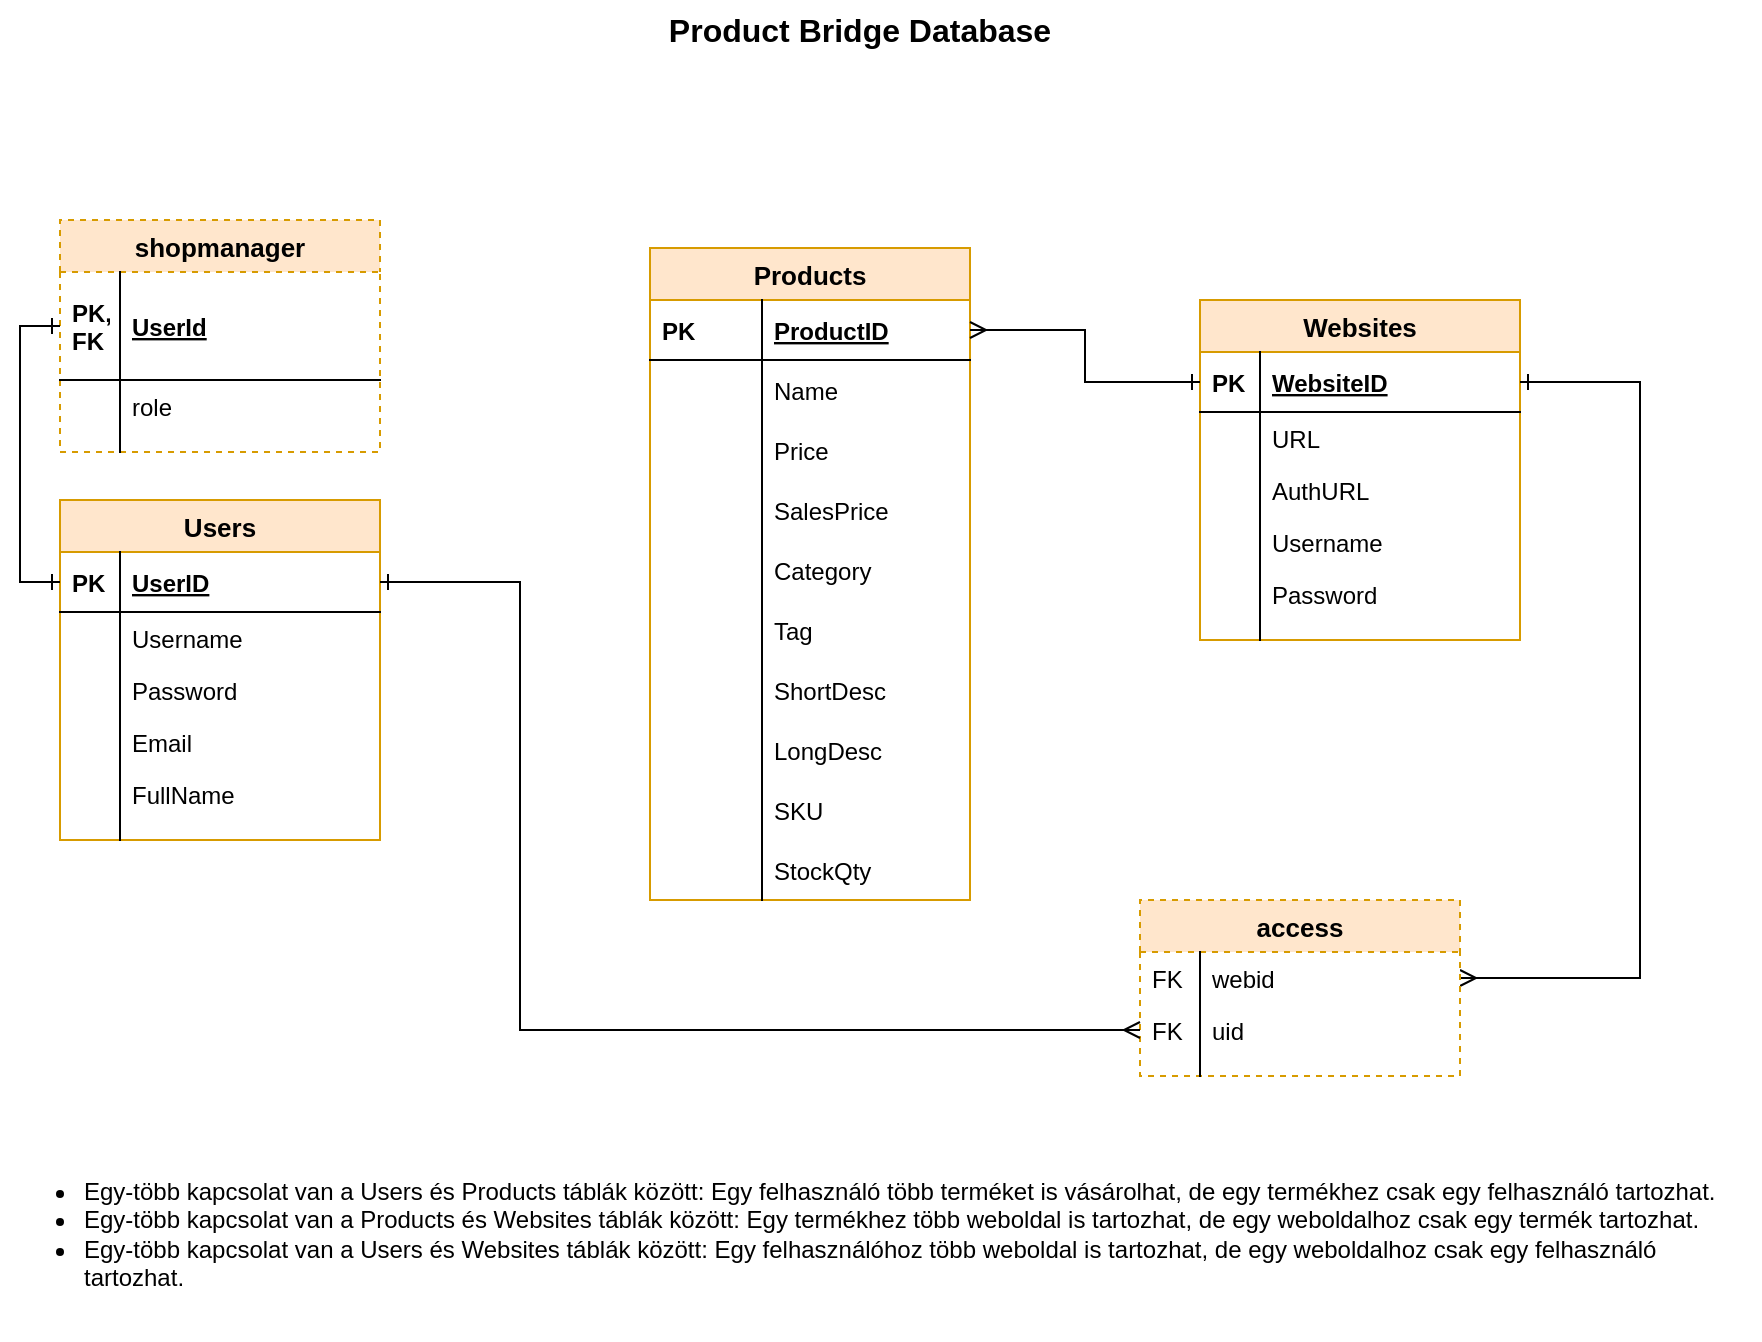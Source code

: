 <mxfile version="23.1.6" type="device">
  <diagram id="cdb5e136-1861-7ef1-5e76-c57f7e18aa8d" name="ERD Data Structure - Habit Tracker App">
    <mxGraphModel dx="954" dy="566" grid="1" gridSize="10" guides="1" tooltips="1" connect="1" arrows="1" fold="1" page="1" pageScale="1" pageWidth="1100" pageHeight="850" math="0" shadow="0">
      <root>
        <mxCell id="0" />
        <mxCell id="1" parent="0" />
        <mxCell id="4a63a70a29bb4ada-1" value="Users" style="swimlane;fontStyle=1;childLayout=stackLayout;horizontal=1;startSize=26;fillColor=#ffe6cc;horizontalStack=0;resizeParent=1;resizeParentMax=0;resizeLast=0;collapsible=1;marginBottom=0;swimlaneFillColor=#ffffff;align=center;strokeWidth=1;fontSize=13;strokeColor=#d79b00;" parent="1" vertex="1">
          <mxGeometry x="150" y="300" width="160" height="170" as="geometry" />
        </mxCell>
        <mxCell id="4a63a70a29bb4ada-2" value="UserID" style="shape=partialRectangle;top=0;left=0;right=0;bottom=1;align=left;verticalAlign=middle;fillColor=none;spacingLeft=34;spacingRight=4;overflow=hidden;rotatable=0;points=[[0,0.5],[1,0.5]];portConstraint=eastwest;dropTarget=0;fontStyle=5;" parent="4a63a70a29bb4ada-1" vertex="1">
          <mxGeometry y="26" width="160" height="30" as="geometry" />
        </mxCell>
        <mxCell id="4a63a70a29bb4ada-3" value="PK" style="shape=partialRectangle;top=0;left=0;bottom=0;fillColor=none;align=left;verticalAlign=middle;spacingLeft=4;spacingRight=4;overflow=hidden;rotatable=0;points=[];portConstraint=eastwest;part=1;fontStyle=1" parent="4a63a70a29bb4ada-2" vertex="1" connectable="0">
          <mxGeometry width="30" height="30" as="geometry" />
        </mxCell>
        <mxCell id="4a63a70a29bb4ada-6" value="Username" style="shape=partialRectangle;top=0;left=0;right=0;bottom=0;align=left;verticalAlign=top;fillColor=none;spacingLeft=34;spacingRight=4;overflow=hidden;rotatable=0;points=[[0,0.5],[1,0.5]];portConstraint=eastwest;dropTarget=0;fontStyle=0;strokeColor=default;fontFamily=Helvetica;fontSize=12;fontColor=default;" parent="4a63a70a29bb4ada-1" vertex="1">
          <mxGeometry y="56" width="160" height="26" as="geometry" />
        </mxCell>
        <mxCell id="4a63a70a29bb4ada-7" value="" style="shape=partialRectangle;top=0;left=0;bottom=0;fillColor=none;align=left;verticalAlign=top;spacingLeft=34;spacingRight=4;overflow=hidden;rotatable=0;points=[];portConstraint=eastwest;part=1;fontStyle=2;strokeColor=default;fontFamily=Helvetica;fontSize=12;fontColor=default;" parent="4a63a70a29bb4ada-6" vertex="1" connectable="0">
          <mxGeometry width="30" height="26" as="geometry" />
        </mxCell>
        <mxCell id="5ecfb9fce94ea102-8" value="Password" style="shape=partialRectangle;top=0;left=0;right=0;bottom=0;align=left;verticalAlign=top;fillColor=none;spacingLeft=34;spacingRight=4;overflow=hidden;rotatable=0;points=[[0,0.5],[1,0.5]];portConstraint=eastwest;dropTarget=0;" parent="4a63a70a29bb4ada-1" vertex="1">
          <mxGeometry y="82" width="160" height="26" as="geometry" />
        </mxCell>
        <mxCell id="5ecfb9fce94ea102-9" value="" style="shape=partialRectangle;top=0;left=0;bottom=0;fillColor=none;align=left;verticalAlign=top;spacingLeft=4;spacingRight=4;overflow=hidden;rotatable=0;points=[];portConstraint=eastwest;part=1;" parent="5ecfb9fce94ea102-8" vertex="1" connectable="0">
          <mxGeometry width="30" height="26" as="geometry" />
        </mxCell>
        <mxCell id="UXfykQYE5TNWkUGZuEly-21" value="Email" style="shape=partialRectangle;top=0;left=0;right=0;bottom=0;align=left;verticalAlign=top;fillColor=none;spacingLeft=34;spacingRight=4;overflow=hidden;rotatable=0;points=[[0,0.5],[1,0.5]];portConstraint=eastwest;dropTarget=0;" parent="4a63a70a29bb4ada-1" vertex="1">
          <mxGeometry y="108" width="160" height="26" as="geometry" />
        </mxCell>
        <mxCell id="UXfykQYE5TNWkUGZuEly-22" value="" style="shape=partialRectangle;top=0;left=0;bottom=0;fillColor=none;align=left;verticalAlign=top;spacingLeft=4;spacingRight=4;overflow=hidden;rotatable=0;points=[];portConstraint=eastwest;part=1;" parent="UXfykQYE5TNWkUGZuEly-21" vertex="1" connectable="0">
          <mxGeometry width="30" height="26" as="geometry" />
        </mxCell>
        <mxCell id="4a63a70a29bb4ada-16" value="FullName" style="shape=partialRectangle;top=0;left=0;right=0;bottom=0;align=left;verticalAlign=top;fillColor=none;spacingLeft=34;spacingRight=4;overflow=hidden;rotatable=0;points=[[0,0.5],[1,0.5]];portConstraint=eastwest;dropTarget=0;" parent="4a63a70a29bb4ada-1" vertex="1">
          <mxGeometry y="134" width="160" height="26" as="geometry" />
        </mxCell>
        <mxCell id="4a63a70a29bb4ada-17" value="" style="shape=partialRectangle;top=0;left=0;bottom=0;fillColor=none;align=left;verticalAlign=top;spacingLeft=4;spacingRight=4;overflow=hidden;rotatable=0;points=[];portConstraint=eastwest;part=1;" parent="4a63a70a29bb4ada-16" vertex="1" connectable="0">
          <mxGeometry width="30" height="26" as="geometry" />
        </mxCell>
        <mxCell id="4a63a70a29bb4ada-10" value="" style="shape=partialRectangle;top=0;left=0;right=0;bottom=0;align=left;verticalAlign=top;fillColor=none;spacingLeft=34;spacingRight=4;overflow=hidden;rotatable=0;points=[[0,0.5],[1,0.5]];portConstraint=eastwest;dropTarget=0;" parent="4a63a70a29bb4ada-1" vertex="1">
          <mxGeometry y="160" width="160" height="10" as="geometry" />
        </mxCell>
        <mxCell id="4a63a70a29bb4ada-11" value="" style="shape=partialRectangle;top=0;left=0;bottom=0;fillColor=none;align=left;verticalAlign=top;spacingLeft=4;spacingRight=4;overflow=hidden;rotatable=0;points=[];portConstraint=eastwest;part=1;" parent="4a63a70a29bb4ada-10" vertex="1" connectable="0">
          <mxGeometry width="30" height="10" as="geometry" />
        </mxCell>
        <mxCell id="4a63a70a29bb4ada-32" value="Websites" style="swimlane;fontStyle=1;childLayout=stackLayout;horizontal=1;startSize=26;fillColor=#FFE6CC;horizontalStack=0;resizeParent=1;resizeParentMax=0;resizeLast=0;collapsible=1;marginBottom=0;swimlaneFillColor=#ffffff;align=center;strokeWidth=1;fontSize=13;strokeColor=#d79b00;" parent="1" vertex="1">
          <mxGeometry x="720" y="200" width="160" height="170" as="geometry" />
        </mxCell>
        <mxCell id="4a63a70a29bb4ada-33" value="WebsiteID" style="shape=partialRectangle;top=0;left=0;right=0;bottom=1;align=left;verticalAlign=middle;fillColor=none;spacingLeft=34;spacingRight=4;overflow=hidden;rotatable=0;points=[[0,0.5],[1,0.5]];portConstraint=eastwest;dropTarget=0;fontStyle=5;" parent="4a63a70a29bb4ada-32" vertex="1">
          <mxGeometry y="26" width="160" height="30" as="geometry" />
        </mxCell>
        <mxCell id="4a63a70a29bb4ada-34" value="PK" style="shape=partialRectangle;top=0;left=0;bottom=0;fillColor=none;align=left;verticalAlign=middle;spacingLeft=4;spacingRight=4;overflow=hidden;rotatable=0;points=[];portConstraint=eastwest;part=1;fontStyle=1" parent="4a63a70a29bb4ada-33" vertex="1" connectable="0">
          <mxGeometry width="30" height="30" as="geometry" />
        </mxCell>
        <mxCell id="4a63a70a29bb4ada-37" value="URL" style="shape=partialRectangle;top=0;left=0;right=0;bottom=0;align=left;verticalAlign=top;fillColor=none;spacingLeft=34;spacingRight=4;overflow=hidden;rotatable=0;points=[[0,0.5],[1,0.5]];portConstraint=eastwest;dropTarget=0;" parent="4a63a70a29bb4ada-32" vertex="1">
          <mxGeometry y="56" width="160" height="26" as="geometry" />
        </mxCell>
        <mxCell id="4a63a70a29bb4ada-38" value="" style="shape=partialRectangle;top=0;left=0;bottom=0;fillColor=none;align=left;verticalAlign=top;spacingLeft=4;spacingRight=4;overflow=hidden;rotatable=0;points=[];portConstraint=eastwest;part=1;" parent="4a63a70a29bb4ada-37" vertex="1" connectable="0">
          <mxGeometry width="30" height="26" as="geometry" />
        </mxCell>
        <mxCell id="UXfykQYE5TNWkUGZuEly-3" value="AuthURL" style="shape=partialRectangle;top=0;left=0;right=0;bottom=0;align=left;verticalAlign=top;fillColor=none;spacingLeft=34;spacingRight=4;overflow=hidden;rotatable=0;points=[[0,0.5],[1,0.5]];portConstraint=eastwest;dropTarget=0;" parent="4a63a70a29bb4ada-32" vertex="1">
          <mxGeometry y="82" width="160" height="26" as="geometry" />
        </mxCell>
        <mxCell id="UXfykQYE5TNWkUGZuEly-4" value="" style="shape=partialRectangle;top=0;left=0;bottom=0;fillColor=none;align=left;verticalAlign=top;spacingLeft=4;spacingRight=4;overflow=hidden;rotatable=0;points=[];portConstraint=eastwest;part=1;" parent="UXfykQYE5TNWkUGZuEly-3" vertex="1" connectable="0">
          <mxGeometry width="30" height="26" as="geometry" />
        </mxCell>
        <mxCell id="UXfykQYE5TNWkUGZuEly-5" value="Username" style="shape=partialRectangle;top=0;left=0;right=0;bottom=0;align=left;verticalAlign=top;fillColor=none;spacingLeft=34;spacingRight=4;overflow=hidden;rotatable=0;points=[[0,0.5],[1,0.5]];portConstraint=eastwest;dropTarget=0;" parent="4a63a70a29bb4ada-32" vertex="1">
          <mxGeometry y="108" width="160" height="26" as="geometry" />
        </mxCell>
        <mxCell id="UXfykQYE5TNWkUGZuEly-6" value="" style="shape=partialRectangle;top=0;left=0;bottom=0;fillColor=none;align=left;verticalAlign=top;spacingLeft=4;spacingRight=4;overflow=hidden;rotatable=0;points=[];portConstraint=eastwest;part=1;" parent="UXfykQYE5TNWkUGZuEly-5" vertex="1" connectable="0">
          <mxGeometry width="30" height="26" as="geometry" />
        </mxCell>
        <mxCell id="UXfykQYE5TNWkUGZuEly-1" value="Password" style="shape=partialRectangle;top=0;left=0;right=0;bottom=0;align=left;verticalAlign=top;fillColor=none;spacingLeft=34;spacingRight=4;overflow=hidden;rotatable=0;points=[[0,0.5],[1,0.5]];portConstraint=eastwest;dropTarget=0;" parent="4a63a70a29bb4ada-32" vertex="1">
          <mxGeometry y="134" width="160" height="26" as="geometry" />
        </mxCell>
        <mxCell id="UXfykQYE5TNWkUGZuEly-2" value="" style="shape=partialRectangle;top=0;left=0;bottom=0;fillColor=none;align=left;verticalAlign=top;spacingLeft=4;spacingRight=4;overflow=hidden;rotatable=0;points=[];portConstraint=eastwest;part=1;" parent="UXfykQYE5TNWkUGZuEly-1" vertex="1" connectable="0">
          <mxGeometry width="30" height="26" as="geometry" />
        </mxCell>
        <mxCell id="4a63a70a29bb4ada-43" value="" style="shape=partialRectangle;top=0;left=0;right=0;bottom=0;align=left;verticalAlign=top;fillColor=none;spacingLeft=34;spacingRight=4;overflow=hidden;rotatable=0;points=[[0,0.5],[1,0.5]];portConstraint=eastwest;dropTarget=0;" parent="4a63a70a29bb4ada-32" vertex="1">
          <mxGeometry y="160" width="160" height="10" as="geometry" />
        </mxCell>
        <mxCell id="4a63a70a29bb4ada-44" value="" style="shape=partialRectangle;top=0;left=0;bottom=0;fillColor=none;align=left;verticalAlign=top;spacingLeft=4;spacingRight=4;overflow=hidden;rotatable=0;points=[];portConstraint=eastwest;part=1;" parent="4a63a70a29bb4ada-43" vertex="1" connectable="0">
          <mxGeometry width="30" height="10" as="geometry" />
        </mxCell>
        <mxCell id="4f2698fda814bacb-14" value="Products" style="swimlane;fontStyle=1;childLayout=stackLayout;horizontal=1;startSize=26;fillColor=#ffe6cc;horizontalStack=0;resizeParent=1;resizeParentMax=0;resizeLast=0;collapsible=1;marginBottom=0;swimlaneFillColor=#ffffff;align=center;fontSize=13;strokeColor=#d79b00;strokeWidth=1;" parent="1" vertex="1">
          <mxGeometry x="445" y="174" width="160" height="326" as="geometry" />
        </mxCell>
        <mxCell id="4f2698fda814bacb-15" value="ProductID" style="shape=partialRectangle;top=0;left=0;right=0;bottom=1;align=left;verticalAlign=middle;fillColor=none;spacingLeft=60;spacingRight=4;overflow=hidden;rotatable=0;points=[[0,0.5],[1,0.5]];portConstraint=eastwest;dropTarget=0;fontStyle=5;fontSize=12;strokeColor=#000000;perimeterSpacing=0;" parent="4f2698fda814bacb-14" vertex="1">
          <mxGeometry y="26" width="160" height="30" as="geometry" />
        </mxCell>
        <mxCell id="4f2698fda814bacb-16" value="PK" style="shape=partialRectangle;fontStyle=1;top=0;left=0;bottom=0;fillColor=none;align=left;verticalAlign=middle;spacingLeft=4;spacingRight=4;overflow=hidden;rotatable=0;points=[];portConstraint=eastwest;part=1;fontSize=12;" parent="4f2698fda814bacb-15" vertex="1" connectable="0">
          <mxGeometry width="56" height="30" as="geometry" />
        </mxCell>
        <mxCell id="113bda5a66023eaa-1" value="Name" style="shape=partialRectangle;top=0;left=0;right=0;bottom=0;align=left;verticalAlign=middle;fillColor=none;spacingLeft=60;spacingRight=4;overflow=hidden;rotatable=0;points=[[0,0.5],[1,0.5]];portConstraint=eastwest;dropTarget=0;fontStyle=0;fontSize=12;strokeColor=none;" parent="4f2698fda814bacb-14" vertex="1">
          <mxGeometry y="56" width="160" height="30" as="geometry" />
        </mxCell>
        <mxCell id="113bda5a66023eaa-2" value="" style="shape=partialRectangle;fontStyle=2;top=0;left=0;bottom=0;fillColor=none;align=left;verticalAlign=middle;spacingLeft=4;spacingRight=4;overflow=hidden;rotatable=0;points=[];portConstraint=eastwest;part=1;fontSize=12;" parent="113bda5a66023eaa-1" vertex="1" connectable="0">
          <mxGeometry width="56" height="30" as="geometry" />
        </mxCell>
        <mxCell id="UXfykQYE5TNWkUGZuEly-7" value="Price" style="shape=partialRectangle;top=0;left=0;right=0;bottom=0;align=left;verticalAlign=middle;fillColor=none;spacingLeft=60;spacingRight=4;overflow=hidden;rotatable=0;points=[[0,0.5],[1,0.5]];portConstraint=eastwest;dropTarget=0;fontStyle=0;fontSize=12;strokeColor=none;" parent="4f2698fda814bacb-14" vertex="1">
          <mxGeometry y="86" width="160" height="30" as="geometry" />
        </mxCell>
        <mxCell id="UXfykQYE5TNWkUGZuEly-8" value="" style="shape=partialRectangle;fontStyle=2;top=0;left=0;bottom=0;fillColor=none;align=left;verticalAlign=middle;spacingLeft=4;spacingRight=4;overflow=hidden;rotatable=0;points=[];portConstraint=eastwest;part=1;fontSize=12;" parent="UXfykQYE5TNWkUGZuEly-7" vertex="1" connectable="0">
          <mxGeometry width="56" height="30" as="geometry" />
        </mxCell>
        <mxCell id="UXfykQYE5TNWkUGZuEly-11" value="SalesPrice" style="shape=partialRectangle;top=0;left=0;right=0;bottom=0;align=left;verticalAlign=middle;fillColor=none;spacingLeft=60;spacingRight=4;overflow=hidden;rotatable=0;points=[[0,0.5],[1,0.5]];portConstraint=eastwest;dropTarget=0;fontStyle=0;fontSize=12;strokeColor=none;" parent="4f2698fda814bacb-14" vertex="1">
          <mxGeometry y="116" width="160" height="30" as="geometry" />
        </mxCell>
        <mxCell id="UXfykQYE5TNWkUGZuEly-12" value="" style="shape=partialRectangle;fontStyle=2;top=0;left=0;bottom=0;fillColor=none;align=left;verticalAlign=middle;spacingLeft=4;spacingRight=4;overflow=hidden;rotatable=0;points=[];portConstraint=eastwest;part=1;fontSize=12;" parent="UXfykQYE5TNWkUGZuEly-11" vertex="1" connectable="0">
          <mxGeometry width="56" height="30" as="geometry" />
        </mxCell>
        <mxCell id="UXfykQYE5TNWkUGZuEly-9" value="Category" style="shape=partialRectangle;top=0;left=0;right=0;bottom=0;align=left;verticalAlign=middle;fillColor=none;spacingLeft=60;spacingRight=4;overflow=hidden;rotatable=0;points=[[0,0.5],[1,0.5]];portConstraint=eastwest;dropTarget=0;fontStyle=0;fontSize=12;strokeColor=none;" parent="4f2698fda814bacb-14" vertex="1">
          <mxGeometry y="146" width="160" height="30" as="geometry" />
        </mxCell>
        <mxCell id="UXfykQYE5TNWkUGZuEly-10" value="" style="shape=partialRectangle;fontStyle=2;top=0;left=0;bottom=0;fillColor=none;align=left;verticalAlign=middle;spacingLeft=4;spacingRight=4;overflow=hidden;rotatable=0;points=[];portConstraint=eastwest;part=1;fontSize=12;" parent="UXfykQYE5TNWkUGZuEly-9" vertex="1" connectable="0">
          <mxGeometry width="56" height="30" as="geometry" />
        </mxCell>
        <mxCell id="UXfykQYE5TNWkUGZuEly-13" value="Tag" style="shape=partialRectangle;top=0;left=0;right=0;bottom=1;align=left;verticalAlign=middle;fillColor=none;spacingLeft=60;spacingRight=4;overflow=hidden;rotatable=0;points=[[0,0.5],[1,0.5]];portConstraint=eastwest;dropTarget=0;fontStyle=0;fontSize=12;dashed=1;strokeColor=none;" parent="4f2698fda814bacb-14" vertex="1">
          <mxGeometry y="176" width="160" height="30" as="geometry" />
        </mxCell>
        <mxCell id="UXfykQYE5TNWkUGZuEly-14" value="" style="shape=partialRectangle;fontStyle=2;top=0;left=0;bottom=0;fillColor=none;align=left;verticalAlign=middle;spacingLeft=4;spacingRight=4;overflow=hidden;rotatable=0;points=[];portConstraint=eastwest;part=1;fontSize=12;" parent="UXfykQYE5TNWkUGZuEly-13" vertex="1" connectable="0">
          <mxGeometry width="56" height="30" as="geometry" />
        </mxCell>
        <mxCell id="UXfykQYE5TNWkUGZuEly-15" value="ShortDesc" style="shape=partialRectangle;top=0;left=0;right=0;bottom=1;align=left;verticalAlign=middle;fillColor=none;spacingLeft=60;spacingRight=4;overflow=hidden;rotatable=0;points=[[0,0.5],[1,0.5]];portConstraint=eastwest;dropTarget=0;fontStyle=0;fontSize=12;dashed=1;strokeColor=none;" parent="4f2698fda814bacb-14" vertex="1">
          <mxGeometry y="206" width="160" height="30" as="geometry" />
        </mxCell>
        <mxCell id="UXfykQYE5TNWkUGZuEly-16" value="" style="shape=partialRectangle;fontStyle=2;top=0;left=0;bottom=0;fillColor=none;align=left;verticalAlign=middle;spacingLeft=4;spacingRight=4;overflow=hidden;rotatable=0;points=[];portConstraint=eastwest;part=1;fontSize=12;" parent="UXfykQYE5TNWkUGZuEly-15" vertex="1" connectable="0">
          <mxGeometry width="56" height="30" as="geometry" />
        </mxCell>
        <mxCell id="UXfykQYE5TNWkUGZuEly-17" value="LongDesc" style="shape=partialRectangle;top=0;left=0;right=0;bottom=1;align=left;verticalAlign=middle;fillColor=none;spacingLeft=60;spacingRight=4;overflow=hidden;rotatable=0;points=[[0,0.5],[1,0.5]];portConstraint=eastwest;dropTarget=0;fontStyle=0;fontSize=12;dashed=1;strokeColor=none;" parent="4f2698fda814bacb-14" vertex="1">
          <mxGeometry y="236" width="160" height="30" as="geometry" />
        </mxCell>
        <mxCell id="UXfykQYE5TNWkUGZuEly-18" value="" style="shape=partialRectangle;fontStyle=2;top=0;left=0;bottom=0;fillColor=none;align=left;verticalAlign=middle;spacingLeft=4;spacingRight=4;overflow=hidden;rotatable=0;points=[];portConstraint=eastwest;part=1;fontSize=12;" parent="UXfykQYE5TNWkUGZuEly-17" vertex="1" connectable="0">
          <mxGeometry width="56" height="30" as="geometry" />
        </mxCell>
        <mxCell id="UXfykQYE5TNWkUGZuEly-19" value="SKU" style="shape=partialRectangle;top=0;left=0;right=0;bottom=1;align=left;verticalAlign=middle;fillColor=none;spacingLeft=60;spacingRight=4;overflow=hidden;rotatable=0;points=[[0,0.5],[1,0.5]];portConstraint=eastwest;dropTarget=0;fontStyle=0;fontSize=12;dashed=1;strokeColor=none;" parent="4f2698fda814bacb-14" vertex="1">
          <mxGeometry y="266" width="160" height="30" as="geometry" />
        </mxCell>
        <mxCell id="UXfykQYE5TNWkUGZuEly-20" value="" style="shape=partialRectangle;fontStyle=2;top=0;left=0;bottom=0;fillColor=none;align=left;verticalAlign=middle;spacingLeft=4;spacingRight=4;overflow=hidden;rotatable=0;points=[];portConstraint=eastwest;part=1;fontSize=12;" parent="UXfykQYE5TNWkUGZuEly-19" vertex="1" connectable="0">
          <mxGeometry width="56" height="30" as="geometry" />
        </mxCell>
        <mxCell id="4f2698fda814bacb-17" value="StockQty" style="shape=partialRectangle;top=0;left=0;right=0;bottom=1;align=left;verticalAlign=middle;fillColor=none;spacingLeft=60;spacingRight=4;overflow=hidden;rotatable=0;points=[[0,0.5],[1,0.5]];portConstraint=eastwest;dropTarget=0;fontStyle=0;fontSize=12;dashed=1;strokeColor=#D79B00;" parent="4f2698fda814bacb-14" vertex="1">
          <mxGeometry y="296" width="160" height="30" as="geometry" />
        </mxCell>
        <mxCell id="4f2698fda814bacb-18" value="" style="shape=partialRectangle;fontStyle=2;top=0;left=0;bottom=0;fillColor=none;align=left;verticalAlign=middle;spacingLeft=4;spacingRight=4;overflow=hidden;rotatable=0;points=[];portConstraint=eastwest;part=1;fontSize=12;" parent="4f2698fda814bacb-17" vertex="1" connectable="0">
          <mxGeometry width="56" height="30" as="geometry" />
        </mxCell>
        <mxCell id="UXfykQYE5TNWkUGZuEly-26" value="&lt;b style=&quot;font-size: 16px;&quot;&gt;Product Bridge Database&lt;br&gt;&lt;/b&gt;" style="text;html=1;align=center;verticalAlign=middle;whiteSpace=wrap;rounded=0;" parent="1" vertex="1">
          <mxGeometry x="405" y="50" width="290" height="30" as="geometry" />
        </mxCell>
        <mxCell id="geKYDMix_l642diNoQWv-1" value="&lt;div align=&quot;left&quot;&gt;&lt;br&gt;&lt;/div&gt;&lt;div align=&quot;left&quot;&gt;&lt;ul&gt;&lt;li&gt;Egy-több kapcsolat van a Users és Products táblák között: Egy felhasználó több terméket is vásárolhat, de egy termékhez csak egy felhasználó tartozhat.&lt;/li&gt;&lt;li&gt;Egy-több kapcsolat van a Products és Websites táblák között: Egy termékhez több weboldal is tartozhat, de egy weboldalhoz csak egy termék tartozhat.&lt;/li&gt;&lt;li&gt;Egy-több kapcsolat van a Users és Websites táblák között: Egy felhasználóhoz több weboldal is tartozhat, de egy weboldalhoz csak egy felhasználó tartozhat.&lt;/li&gt;&lt;/ul&gt;&lt;/div&gt;" style="text;html=1;align=left;verticalAlign=middle;whiteSpace=wrap;rounded=0;" parent="1" vertex="1">
          <mxGeometry x="120" y="600" width="880" height="120" as="geometry" />
        </mxCell>
        <mxCell id="GUmZxyZJ0h5thsl0dAnn-3" value="" style="endArrow=ERmany;html=1;rounded=0;exitX=1;exitY=0.5;exitDx=0;exitDy=0;entryX=1;entryY=0.5;entryDx=0;entryDy=0;elbow=vertical;startArrow=ERone;startFill=0;endFill=0;edgeStyle=orthogonalEdgeStyle;" parent="1" source="4a63a70a29bb4ada-33" target="fITYgoa1WT3BW8SuxEFD-18" edge="1">
          <mxGeometry width="50" height="50" relative="1" as="geometry">
            <mxPoint x="580" y="130" as="sourcePoint" />
            <mxPoint x="530" y="180" as="targetPoint" />
            <Array as="points">
              <mxPoint x="940" y="241" />
              <mxPoint x="940" y="539" />
            </Array>
          </mxGeometry>
        </mxCell>
        <mxCell id="fITYgoa1WT3BW8SuxEFD-1" value="shopmanager" style="swimlane;fontStyle=1;childLayout=stackLayout;horizontal=1;startSize=26;fillColor=#FFE6CC;horizontalStack=0;resizeParent=1;resizeParentMax=0;resizeLast=0;collapsible=1;marginBottom=0;swimlaneFillColor=#ffffff;align=center;strokeWidth=1;fontSize=13;strokeColor=#d79b00;dashed=1;" vertex="1" parent="1">
          <mxGeometry x="150" y="160" width="160" height="116" as="geometry" />
        </mxCell>
        <mxCell id="fITYgoa1WT3BW8SuxEFD-2" value="UserId" style="shape=partialRectangle;top=0;left=0;right=0;bottom=1;align=left;verticalAlign=middle;fillColor=none;spacingLeft=34;spacingRight=4;overflow=hidden;rotatable=0;points=[[0,0.5],[1,0.5]];portConstraint=eastwest;dropTarget=0;fontStyle=5;" vertex="1" parent="fITYgoa1WT3BW8SuxEFD-1">
          <mxGeometry y="26" width="160" height="54" as="geometry" />
        </mxCell>
        <mxCell id="fITYgoa1WT3BW8SuxEFD-3" value="PK,&#xa;FK" style="shape=partialRectangle;top=0;left=0;bottom=0;fillColor=none;align=left;verticalAlign=middle;spacingLeft=4;spacingRight=4;overflow=hidden;rotatable=0;points=[];portConstraint=eastwest;part=1;fontStyle=1" vertex="1" connectable="0" parent="fITYgoa1WT3BW8SuxEFD-2">
          <mxGeometry width="30" height="54" as="geometry" />
        </mxCell>
        <mxCell id="fITYgoa1WT3BW8SuxEFD-4" value="role" style="shape=partialRectangle;top=0;left=0;right=0;bottom=0;align=left;verticalAlign=top;fillColor=none;spacingLeft=34;spacingRight=4;overflow=hidden;rotatable=0;points=[[0,0.5],[1,0.5]];portConstraint=eastwest;dropTarget=0;" vertex="1" parent="fITYgoa1WT3BW8SuxEFD-1">
          <mxGeometry y="80" width="160" height="26" as="geometry" />
        </mxCell>
        <mxCell id="fITYgoa1WT3BW8SuxEFD-5" value="" style="shape=partialRectangle;top=0;left=0;bottom=0;fillColor=none;align=left;verticalAlign=top;spacingLeft=4;spacingRight=4;overflow=hidden;rotatable=0;points=[];portConstraint=eastwest;part=1;" vertex="1" connectable="0" parent="fITYgoa1WT3BW8SuxEFD-4">
          <mxGeometry width="30" height="26" as="geometry" />
        </mxCell>
        <mxCell id="fITYgoa1WT3BW8SuxEFD-12" value="" style="shape=partialRectangle;top=0;left=0;right=0;bottom=0;align=left;verticalAlign=top;fillColor=none;spacingLeft=34;spacingRight=4;overflow=hidden;rotatable=0;points=[[0,0.5],[1,0.5]];portConstraint=eastwest;dropTarget=0;" vertex="1" parent="fITYgoa1WT3BW8SuxEFD-1">
          <mxGeometry y="106" width="160" height="10" as="geometry" />
        </mxCell>
        <mxCell id="fITYgoa1WT3BW8SuxEFD-13" value="" style="shape=partialRectangle;top=0;left=0;bottom=0;fillColor=none;align=left;verticalAlign=top;spacingLeft=4;spacingRight=4;overflow=hidden;rotatable=0;points=[];portConstraint=eastwest;part=1;" vertex="1" connectable="0" parent="fITYgoa1WT3BW8SuxEFD-12">
          <mxGeometry width="30" height="10" as="geometry" />
        </mxCell>
        <mxCell id="fITYgoa1WT3BW8SuxEFD-14" style="edgeStyle=orthogonalEdgeStyle;rounded=0;orthogonalLoop=1;jettySize=auto;html=1;exitX=0;exitY=0.5;exitDx=0;exitDy=0;startArrow=ERone;startFill=0;endArrow=ERone;endFill=0;entryX=0;entryY=0.5;entryDx=0;entryDy=0;" edge="1" parent="1" source="fITYgoa1WT3BW8SuxEFD-2" target="4a63a70a29bb4ada-2">
          <mxGeometry relative="1" as="geometry">
            <mxPoint y="252" as="sourcePoint" />
            <mxPoint x="80" y="360" as="targetPoint" />
          </mxGeometry>
        </mxCell>
        <mxCell id="UXfykQYE5TNWkUGZuEly-24" style="edgeStyle=orthogonalEdgeStyle;rounded=0;orthogonalLoop=1;jettySize=auto;html=1;exitX=0;exitY=0.5;exitDx=0;exitDy=0;entryX=1;entryY=0.5;entryDx=0;entryDy=0;startArrow=ERone;startFill=0;endArrow=ERmany;endFill=0;" parent="1" source="4a63a70a29bb4ada-33" target="4f2698fda814bacb-15" edge="1">
          <mxGeometry relative="1" as="geometry" />
        </mxCell>
        <mxCell id="fITYgoa1WT3BW8SuxEFD-15" value="access" style="swimlane;fontStyle=1;childLayout=stackLayout;horizontal=1;startSize=26;fillColor=#FFE6CC;horizontalStack=0;resizeParent=1;resizeParentMax=0;resizeLast=0;collapsible=1;marginBottom=0;swimlaneFillColor=#ffffff;align=center;strokeWidth=1;fontSize=13;strokeColor=#d79b00;dashed=1;" vertex="1" parent="1">
          <mxGeometry x="690" y="500" width="160" height="88" as="geometry" />
        </mxCell>
        <mxCell id="fITYgoa1WT3BW8SuxEFD-18" value="webid" style="shape=partialRectangle;top=0;left=0;right=0;bottom=0;align=left;verticalAlign=top;fillColor=none;spacingLeft=34;spacingRight=4;overflow=hidden;rotatable=0;points=[[0,0.5],[1,0.5]];portConstraint=eastwest;dropTarget=0;" vertex="1" parent="fITYgoa1WT3BW8SuxEFD-15">
          <mxGeometry y="26" width="160" height="26" as="geometry" />
        </mxCell>
        <mxCell id="fITYgoa1WT3BW8SuxEFD-19" value="FK" style="shape=partialRectangle;top=0;left=0;bottom=0;fillColor=none;align=left;verticalAlign=top;spacingLeft=4;spacingRight=4;overflow=hidden;rotatable=0;points=[];portConstraint=eastwest;part=1;" vertex="1" connectable="0" parent="fITYgoa1WT3BW8SuxEFD-18">
          <mxGeometry width="30" height="26" as="geometry" />
        </mxCell>
        <mxCell id="fITYgoa1WT3BW8SuxEFD-22" value="uid" style="shape=partialRectangle;top=0;left=0;right=0;bottom=0;align=left;verticalAlign=top;fillColor=none;spacingLeft=34;spacingRight=4;overflow=hidden;rotatable=0;points=[[0,0.5],[1,0.5]];portConstraint=eastwest;dropTarget=0;" vertex="1" parent="fITYgoa1WT3BW8SuxEFD-15">
          <mxGeometry y="52" width="160" height="26" as="geometry" />
        </mxCell>
        <mxCell id="fITYgoa1WT3BW8SuxEFD-23" value="FK" style="shape=partialRectangle;top=0;left=0;bottom=0;fillColor=none;align=left;verticalAlign=top;spacingLeft=4;spacingRight=4;overflow=hidden;rotatable=0;points=[];portConstraint=eastwest;part=1;" vertex="1" connectable="0" parent="fITYgoa1WT3BW8SuxEFD-22">
          <mxGeometry width="30" height="26" as="geometry" />
        </mxCell>
        <mxCell id="fITYgoa1WT3BW8SuxEFD-20" value="" style="shape=partialRectangle;top=0;left=0;right=0;bottom=0;align=left;verticalAlign=top;fillColor=none;spacingLeft=34;spacingRight=4;overflow=hidden;rotatable=0;points=[[0,0.5],[1,0.5]];portConstraint=eastwest;dropTarget=0;" vertex="1" parent="fITYgoa1WT3BW8SuxEFD-15">
          <mxGeometry y="78" width="160" height="10" as="geometry" />
        </mxCell>
        <mxCell id="fITYgoa1WT3BW8SuxEFD-21" value="" style="shape=partialRectangle;top=0;left=0;bottom=0;fillColor=none;align=left;verticalAlign=top;spacingLeft=4;spacingRight=4;overflow=hidden;rotatable=0;points=[];portConstraint=eastwest;part=1;" vertex="1" connectable="0" parent="fITYgoa1WT3BW8SuxEFD-20">
          <mxGeometry width="30" height="10" as="geometry" />
        </mxCell>
        <mxCell id="fITYgoa1WT3BW8SuxEFD-24" value="" style="endArrow=ERmany;html=1;rounded=0;exitX=1;exitY=0.5;exitDx=0;exitDy=0;entryX=0;entryY=0.5;entryDx=0;entryDy=0;elbow=vertical;startArrow=ERone;startFill=0;endFill=0;edgeStyle=orthogonalEdgeStyle;" edge="1" parent="1" source="4a63a70a29bb4ada-2" target="fITYgoa1WT3BW8SuxEFD-22">
          <mxGeometry width="50" height="50" relative="1" as="geometry">
            <mxPoint x="890" y="251" as="sourcePoint" />
            <mxPoint x="860" y="549" as="targetPoint" />
            <Array as="points">
              <mxPoint x="380" y="341" />
              <mxPoint x="380" y="565" />
            </Array>
          </mxGeometry>
        </mxCell>
      </root>
    </mxGraphModel>
  </diagram>
</mxfile>
